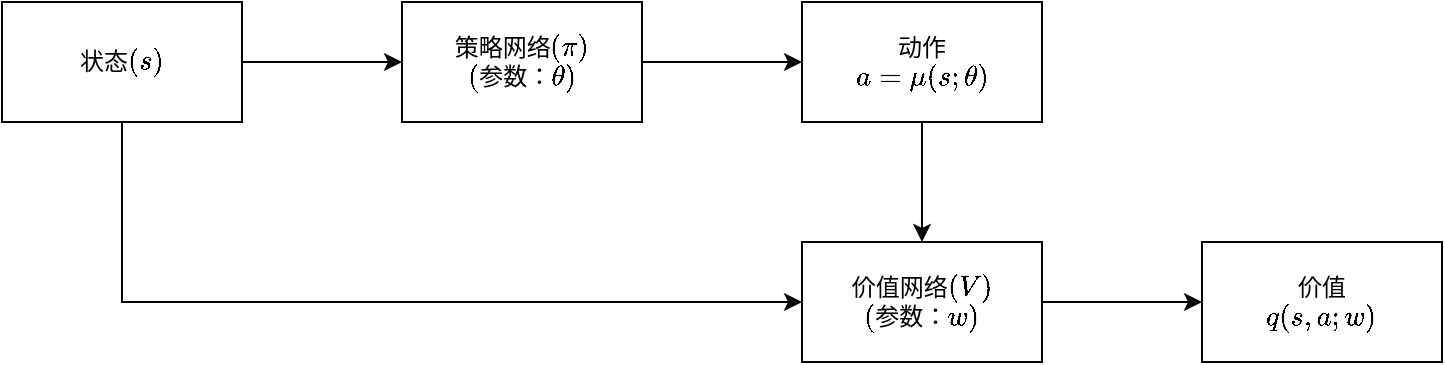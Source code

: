 <mxfile version="22.1.11" type="github">
  <diagram name="第 1 页" id="43Cnd8VdUenX0ajWUWE2">
    <mxGraphModel dx="1185" dy="748" grid="1" gridSize="10" guides="1" tooltips="1" connect="1" arrows="1" fold="1" page="1" pageScale="1" pageWidth="827" pageHeight="1169" math="1" shadow="0">
      <root>
        <mxCell id="0" />
        <mxCell id="1" parent="0" />
        <mxCell id="qS2-hB4j6PgJl_RdhtD1-4" style="edgeStyle=orthogonalEdgeStyle;rounded=0;orthogonalLoop=1;jettySize=auto;html=1;exitX=1;exitY=0.5;exitDx=0;exitDy=0;entryX=0;entryY=0.5;entryDx=0;entryDy=0;" edge="1" parent="1" source="qS2-hB4j6PgJl_RdhtD1-1" target="qS2-hB4j6PgJl_RdhtD1-3">
          <mxGeometry relative="1" as="geometry" />
        </mxCell>
        <mxCell id="qS2-hB4j6PgJl_RdhtD1-20" style="edgeStyle=orthogonalEdgeStyle;rounded=0;orthogonalLoop=1;jettySize=auto;html=1;entryX=0;entryY=0.5;entryDx=0;entryDy=0;" edge="1" parent="1" source="qS2-hB4j6PgJl_RdhtD1-1" target="qS2-hB4j6PgJl_RdhtD1-16">
          <mxGeometry relative="1" as="geometry">
            <Array as="points">
              <mxPoint x="60" y="150" />
            </Array>
          </mxGeometry>
        </mxCell>
        <mxCell id="qS2-hB4j6PgJl_RdhtD1-1" value="&lt;div&gt;状态`(s)`&lt;br&gt;&lt;/div&gt;" style="rounded=0;whiteSpace=wrap;html=1;" vertex="1" parent="1">
          <mxGeometry width="120" height="60" as="geometry" />
        </mxCell>
        <mxCell id="qS2-hB4j6PgJl_RdhtD1-15" value="" style="edgeStyle=orthogonalEdgeStyle;rounded=0;orthogonalLoop=1;jettySize=auto;html=1;" edge="1" parent="1" source="qS2-hB4j6PgJl_RdhtD1-3" target="qS2-hB4j6PgJl_RdhtD1-14">
          <mxGeometry relative="1" as="geometry" />
        </mxCell>
        <mxCell id="qS2-hB4j6PgJl_RdhtD1-3" value="&lt;div&gt;策略网络`(\pi)`&lt;/div&gt;&lt;div&gt;`(参数：\theta)`&lt;br&gt;&lt;/div&gt;" style="rounded=0;whiteSpace=wrap;html=1;" vertex="1" parent="1">
          <mxGeometry x="200" width="120" height="60" as="geometry" />
        </mxCell>
        <mxCell id="qS2-hB4j6PgJl_RdhtD1-21" style="edgeStyle=orthogonalEdgeStyle;rounded=0;orthogonalLoop=1;jettySize=auto;html=1;entryX=0.5;entryY=0;entryDx=0;entryDy=0;" edge="1" parent="1" source="qS2-hB4j6PgJl_RdhtD1-14" target="qS2-hB4j6PgJl_RdhtD1-16">
          <mxGeometry relative="1" as="geometry" />
        </mxCell>
        <mxCell id="qS2-hB4j6PgJl_RdhtD1-14" value="&lt;div&gt;动作&lt;br&gt;&lt;/div&gt;&lt;div&gt;`a = \mu(s;\theta)`&lt;/div&gt;" style="rounded=0;whiteSpace=wrap;html=1;" vertex="1" parent="1">
          <mxGeometry x="400" width="120" height="60" as="geometry" />
        </mxCell>
        <mxCell id="qS2-hB4j6PgJl_RdhtD1-26" value="" style="edgeStyle=orthogonalEdgeStyle;rounded=0;orthogonalLoop=1;jettySize=auto;html=1;" edge="1" parent="1" source="qS2-hB4j6PgJl_RdhtD1-16" target="qS2-hB4j6PgJl_RdhtD1-25">
          <mxGeometry relative="1" as="geometry" />
        </mxCell>
        <mxCell id="qS2-hB4j6PgJl_RdhtD1-16" value="&lt;div&gt;价值网络`(V)`&lt;/div&gt;&lt;div&gt;`(参数：\w)`&lt;br&gt;&lt;/div&gt;" style="rounded=0;whiteSpace=wrap;html=1;" vertex="1" parent="1">
          <mxGeometry x="400" y="120" width="120" height="60" as="geometry" />
        </mxCell>
        <mxCell id="qS2-hB4j6PgJl_RdhtD1-25" value="&lt;div&gt;价值&lt;/div&gt;&lt;div&gt;`q(s,a;w)`&lt;br&gt;&lt;/div&gt;" style="whiteSpace=wrap;html=1;rounded=0;" vertex="1" parent="1">
          <mxGeometry x="600" y="120" width="120" height="60" as="geometry" />
        </mxCell>
      </root>
    </mxGraphModel>
  </diagram>
</mxfile>

